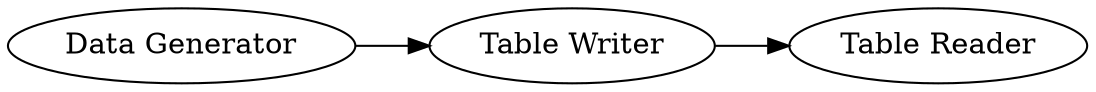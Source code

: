 digraph {
	2 -> 3
	1 -> 2
	1 [label="Data Generator"]
	3 [label="Table Reader"]
	2 [label="Table Writer"]
	rankdir=LR
}
